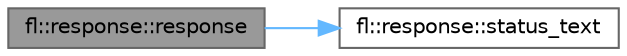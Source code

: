 digraph "fl::response::response"
{
 // INTERACTIVE_SVG=YES
 // LATEX_PDF_SIZE
  bgcolor="transparent";
  edge [fontname=Helvetica,fontsize=10,labelfontname=Helvetica,labelfontsize=10];
  node [fontname=Helvetica,fontsize=10,shape=box,height=0.2,width=0.4];
  rankdir="LR";
  Node1 [id="Node000001",label="fl::response::response",height=0.2,width=0.4,color="gray40", fillcolor="grey60", style="filled", fontcolor="black",tooltip=" "];
  Node1 -> Node2 [id="edge1_Node000001_Node000002",color="steelblue1",style="solid",tooltip=" "];
  Node2 [id="Node000002",label="fl::response::status_text",height=0.2,width=0.4,color="grey40", fillcolor="white", style="filled",URL="$d5/d4b/classfl_1_1response_a60c35a8b2eafc7183d8df62452855ebd.html#a60c35a8b2eafc7183d8df62452855ebd",tooltip="HTTP status text (like JavaScript response.statusText)"];
}
